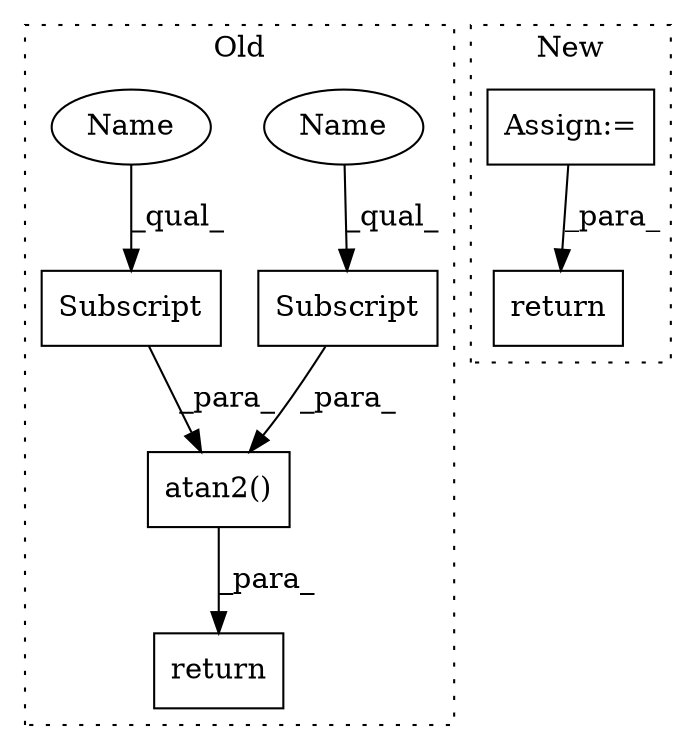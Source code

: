 digraph G {
subgraph cluster0 {
1 [label="atan2()" a="75" s="577,603" l="12,1" shape="box"];
3 [label="return" a="93" s="570" l="7" shape="box"];
5 [label="Subscript" a="63" s="589,0" l="6,0" shape="box"];
6 [label="Subscript" a="63" s="597,0" l="6,0" shape="box"];
7 [label="Name" a="87" s="589" l="1" shape="ellipse"];
8 [label="Name" a="87" s="597" l="1" shape="ellipse"];
label = "Old";
style="dotted";
}
subgraph cluster1 {
2 [label="return" a="93" s="1087" l="7" shape="box"];
4 [label="Assign:=" a="68" s="820" l="3" shape="box"];
label = "New";
style="dotted";
}
1 -> 3 [label="_para_"];
4 -> 2 [label="_para_"];
5 -> 1 [label="_para_"];
6 -> 1 [label="_para_"];
7 -> 5 [label="_qual_"];
8 -> 6 [label="_qual_"];
}